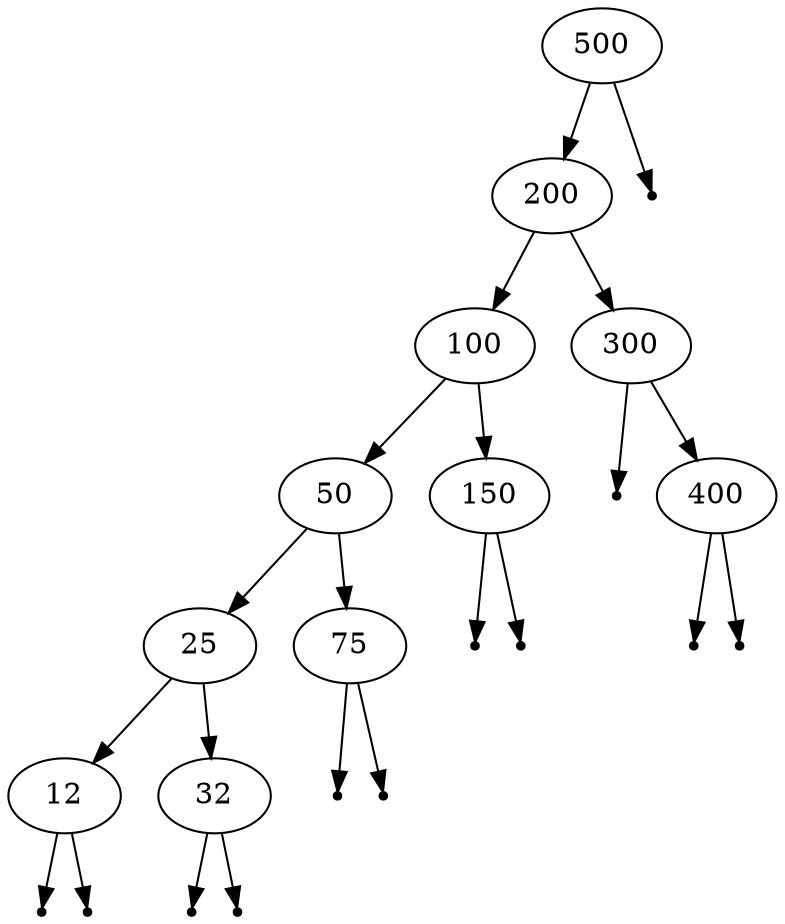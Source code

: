 digraph {
	graph [ordering="out"];
	500 -> 200;
	null500r [shape="point"];
	500 -> null500r;
	200 -> 100;
	200 -> 300;
	100 -> 50;
	100 -> 150;
	50 -> 25;
	50 -> 75;
	25 -> 12;
	25 -> 32;
	null12l [shape="point"];
	12 -> null12l;
	null12r [shape="point"];
	12 -> null12r;
	null32l [shape="point"];
	32 -> null32l;
	null32r [shape="point"];
	32 -> null32r;
	null75l [shape="point"];
	75 -> null75l;
	null75r [shape="point"];
	75 -> null75r;
	null150l [shape="point"];
	150 -> null150l;
	null150r [shape="point"];
	150 -> null150r;
	null300l [shape="point"];
	300 -> null300l;
	300 -> 400;
	null400l [shape="point"];
	400 -> null400l;
	null400r [shape="point"];
	400 -> null400r;
}
digraph {
	graph [ordering="out"];
	500 -> 200;
	null500r [shape="point"];
	500 -> null500r;
	200 -> 50;
	200 -> 300;
	50 -> 25;
	50 -> 100;
	25 -> 12;
	25 -> 32;
	null12l [shape="point"];
	12 -> null12l;
	null12r [shape="point"];
	12 -> null12r;
	null32l [shape="point"];
	32 -> null32l;
	null32r [shape="point"];
	32 -> null32r;
	100 -> 75;
	100 -> 150;
	null75l [shape="point"];
	75 -> null75l;
	null75r [shape="point"];
	75 -> null75r;
	null150l [shape="point"];
	150 -> null150l;
	null150r [shape="point"];
	150 -> null150r;
	null300l [shape="point"];
	300 -> null300l;
	300 -> 400;
	null400l [shape="point"];
	400 -> null400l;
	null400r [shape="point"];
	400 -> null400r;
}
